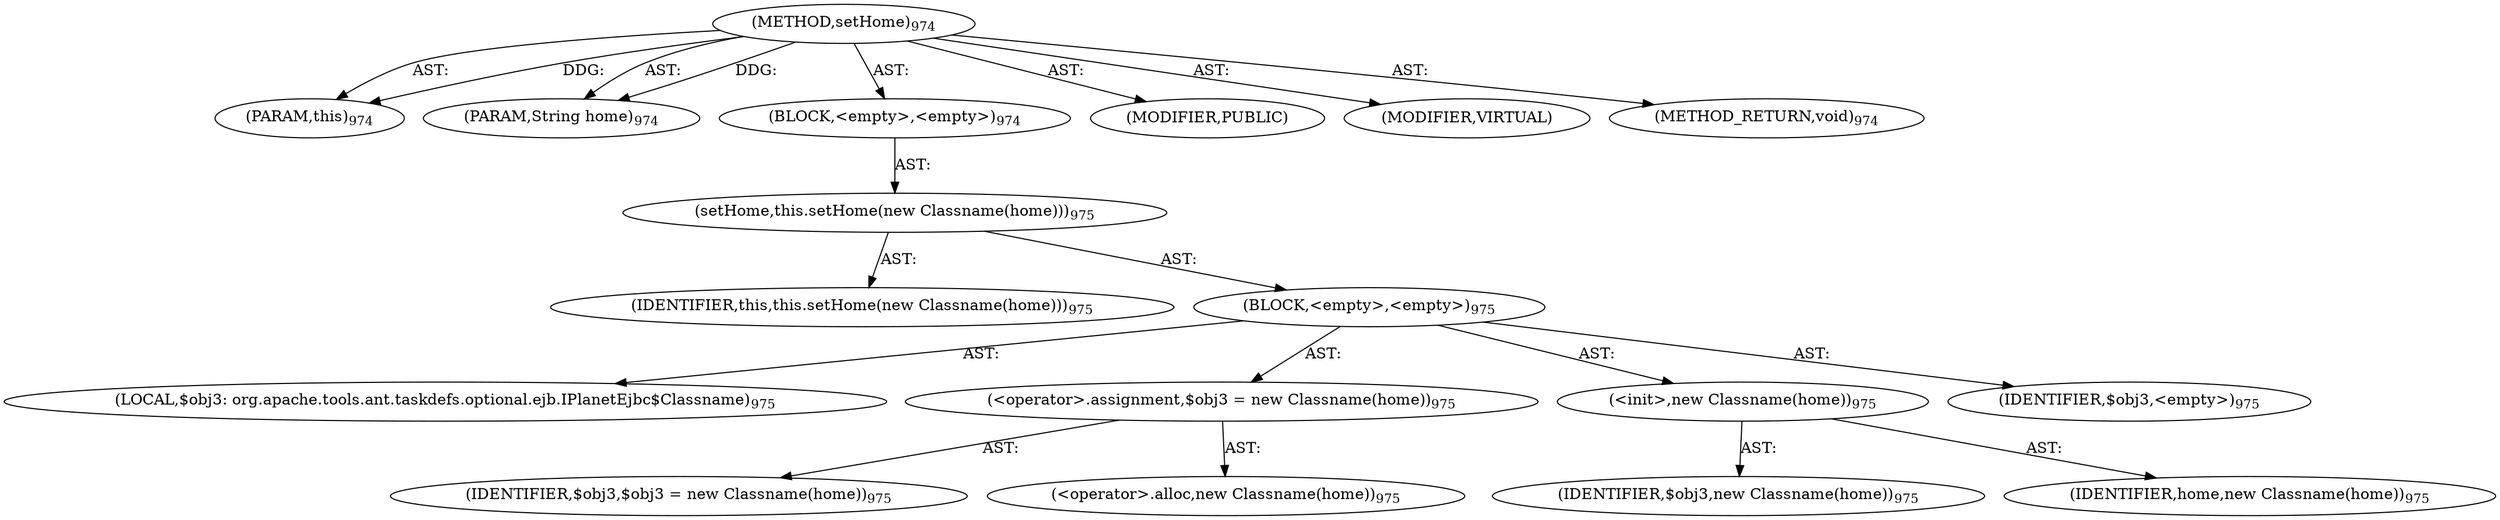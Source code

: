 digraph "setHome" {  
"111669149725" [label = <(METHOD,setHome)<SUB>974</SUB>> ]
"115964117004" [label = <(PARAM,this)<SUB>974</SUB>> ]
"115964117070" [label = <(PARAM,String home)<SUB>974</SUB>> ]
"25769803901" [label = <(BLOCK,&lt;empty&gt;,&lt;empty&gt;)<SUB>974</SUB>> ]
"30064771675" [label = <(setHome,this.setHome(new Classname(home)))<SUB>975</SUB>> ]
"68719476762" [label = <(IDENTIFIER,this,this.setHome(new Classname(home)))<SUB>975</SUB>> ]
"25769803902" [label = <(BLOCK,&lt;empty&gt;,&lt;empty&gt;)<SUB>975</SUB>> ]
"94489280558" [label = <(LOCAL,$obj3: org.apache.tools.ant.taskdefs.optional.ejb.IPlanetEjbc$Classname)<SUB>975</SUB>> ]
"30064771676" [label = <(&lt;operator&gt;.assignment,$obj3 = new Classname(home))<SUB>975</SUB>> ]
"68719477220" [label = <(IDENTIFIER,$obj3,$obj3 = new Classname(home))<SUB>975</SUB>> ]
"30064771677" [label = <(&lt;operator&gt;.alloc,new Classname(home))<SUB>975</SUB>> ]
"30064771678" [label = <(&lt;init&gt;,new Classname(home))<SUB>975</SUB>> ]
"68719477221" [label = <(IDENTIFIER,$obj3,new Classname(home))<SUB>975</SUB>> ]
"68719477222" [label = <(IDENTIFIER,home,new Classname(home))<SUB>975</SUB>> ]
"68719477223" [label = <(IDENTIFIER,$obj3,&lt;empty&gt;)<SUB>975</SUB>> ]
"133143986272" [label = <(MODIFIER,PUBLIC)> ]
"133143986273" [label = <(MODIFIER,VIRTUAL)> ]
"128849018909" [label = <(METHOD_RETURN,void)<SUB>974</SUB>> ]
  "111669149725" -> "115964117004"  [ label = "AST: "] 
  "111669149725" -> "115964117070"  [ label = "AST: "] 
  "111669149725" -> "25769803901"  [ label = "AST: "] 
  "111669149725" -> "133143986272"  [ label = "AST: "] 
  "111669149725" -> "133143986273"  [ label = "AST: "] 
  "111669149725" -> "128849018909"  [ label = "AST: "] 
  "25769803901" -> "30064771675"  [ label = "AST: "] 
  "30064771675" -> "68719476762"  [ label = "AST: "] 
  "30064771675" -> "25769803902"  [ label = "AST: "] 
  "25769803902" -> "94489280558"  [ label = "AST: "] 
  "25769803902" -> "30064771676"  [ label = "AST: "] 
  "25769803902" -> "30064771678"  [ label = "AST: "] 
  "25769803902" -> "68719477223"  [ label = "AST: "] 
  "30064771676" -> "68719477220"  [ label = "AST: "] 
  "30064771676" -> "30064771677"  [ label = "AST: "] 
  "30064771678" -> "68719477221"  [ label = "AST: "] 
  "30064771678" -> "68719477222"  [ label = "AST: "] 
  "111669149725" -> "115964117004"  [ label = "DDG: "] 
  "111669149725" -> "115964117070"  [ label = "DDG: "] 
}
